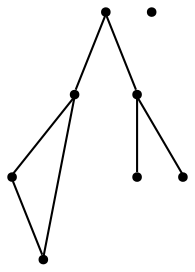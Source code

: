 graph {
  node [shape=point,comment="{\"directed\":false,\"doi\":\"10.1007/978-3-030-35802-0_1\",\"figure\":\"2 (2)\"}"]

  v0 [pos="1302.8825482681586,362.51870224456115"]
  v1 [pos="1419.4074334617187,320.9003385743963"]
  v2 [pos="1302.8825482681586,504.0103860534716"]
  v3 [pos="1419.4074334617187,404.130198449781"]
  v4 [pos="1419.4074334617187,553.9467758753814"]
  v5 [pos="1419.4074334617187,470.7146586388342"]
  v6 [pos="1186.3598250808,437.4226669979515"]
  v7 [pos="1186.3598250808,520.6544821932164"]

  v6 -- v0 [id="-6",pos="1186.3598250808,437.4226669979515 1302.8825482681586,362.51870224456115 1302.8825482681586,362.51870224456115 1302.8825482681586,362.51870224456115"]
  v6 -- v2 [id="-7",pos="1186.3598250808,437.4226669979515 1302.8825482681586,504.0103860534716 1302.8825482681586,504.0103860534716 1302.8825482681586,504.0103860534716"]
  v2 -- v5 [id="-18",pos="1302.8825482681586,504.0103860534716 1419.4074334617187,470.7146586388342 1419.4074334617187,470.7146586388342 1419.4074334617187,470.7146586388342"]
  v2 -- v4 [id="-19",pos="1302.8825482681586,504.0103860534716 1419.4074334617187,553.9467758753814 1419.4074334617187,553.9467758753814 1419.4074334617187,553.9467758753814"]
  v0 -- v1 [id="-20",pos="1302.8825482681586,362.51870224456115 1419.4074334617187,320.9003385743963 1419.4074334617187,320.9003385743963 1419.4074334617187,320.9003385743963"]
  v0 -- v3 [id="-21",pos="1302.8825482681586,362.51870224456115 1419.4074334617187,404.130198449781 1419.4074334617187,404.130198449781 1419.4074334617187,404.130198449781"]
  v1 -- v3 [id="-12",pos="1419.4074334617187,320.9003385743963 1419.4074334617187,404.130198449781 1419.4074334617187,404.130198449781 1419.4074334617187,404.130198449781"]
}